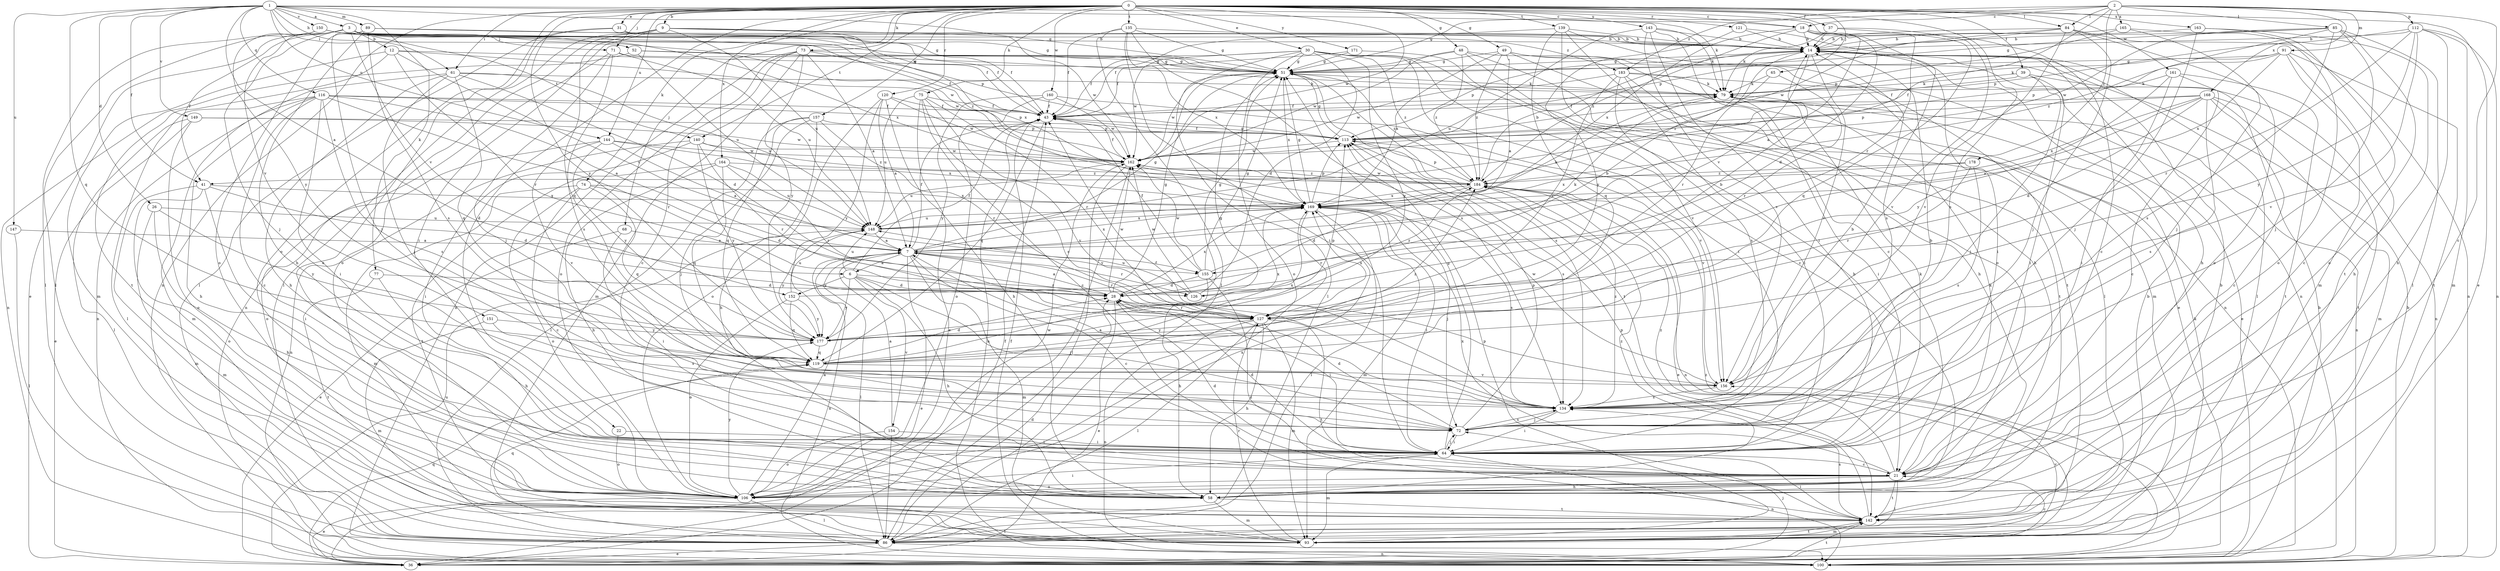 strict digraph  {
0;
1;
2;
3;
6;
7;
9;
12;
14;
18;
21;
22;
26;
28;
30;
31;
36;
37;
39;
41;
43;
48;
49;
51;
52;
58;
61;
64;
65;
68;
71;
72;
73;
74;
75;
77;
79;
84;
85;
86;
89;
91;
93;
100;
106;
112;
113;
116;
119;
120;
121;
126;
127;
134;
135;
139;
140;
142;
143;
144;
147;
148;
149;
150;
151;
152;
154;
155;
156;
157;
160;
161;
162;
163;
164;
165;
168;
169;
171;
177;
178;
183;
184;
0 -> 9  [label=b];
0 -> 18  [label=c];
0 -> 22  [label=d];
0 -> 30  [label=e];
0 -> 31  [label=e];
0 -> 36  [label=e];
0 -> 37  [label=f];
0 -> 39  [label=f];
0 -> 48  [label=g];
0 -> 49  [label=g];
0 -> 61  [label=i];
0 -> 65  [label=j];
0 -> 68  [label=j];
0 -> 71  [label=j];
0 -> 73  [label=k];
0 -> 74  [label=k];
0 -> 75  [label=k];
0 -> 84  [label=l];
0 -> 100  [label=n];
0 -> 106  [label=o];
0 -> 120  [label=r];
0 -> 121  [label=r];
0 -> 126  [label=r];
0 -> 134  [label=s];
0 -> 135  [label=t];
0 -> 139  [label=t];
0 -> 140  [label=t];
0 -> 143  [label=u];
0 -> 144  [label=u];
0 -> 157  [label=w];
0 -> 160  [label=w];
0 -> 161  [label=w];
0 -> 162  [label=w];
0 -> 163  [label=x];
0 -> 164  [label=x];
0 -> 171  [label=y];
0 -> 177  [label=y];
1 -> 3  [label=a];
1 -> 6  [label=a];
1 -> 18  [label=c];
1 -> 26  [label=d];
1 -> 41  [label=f];
1 -> 51  [label=g];
1 -> 52  [label=h];
1 -> 61  [label=i];
1 -> 77  [label=k];
1 -> 79  [label=k];
1 -> 89  [label=m];
1 -> 116  [label=q];
1 -> 119  [label=q];
1 -> 144  [label=u];
1 -> 147  [label=u];
1 -> 149  [label=v];
1 -> 150  [label=v];
2 -> 18  [label=c];
2 -> 21  [label=c];
2 -> 41  [label=f];
2 -> 51  [label=g];
2 -> 84  [label=l];
2 -> 85  [label=l];
2 -> 91  [label=m];
2 -> 112  [label=p];
2 -> 165  [label=x];
2 -> 168  [label=x];
2 -> 178  [label=z];
2 -> 183  [label=z];
3 -> 12  [label=b];
3 -> 36  [label=e];
3 -> 41  [label=f];
3 -> 43  [label=f];
3 -> 51  [label=g];
3 -> 71  [label=j];
3 -> 72  [label=j];
3 -> 86  [label=l];
3 -> 113  [label=p];
3 -> 140  [label=t];
3 -> 151  [label=v];
3 -> 152  [label=v];
3 -> 169  [label=x];
3 -> 183  [label=z];
3 -> 184  [label=z];
6 -> 28  [label=d];
6 -> 43  [label=f];
6 -> 58  [label=h];
6 -> 72  [label=j];
6 -> 126  [label=r];
6 -> 148  [label=u];
6 -> 152  [label=v];
6 -> 154  [label=v];
6 -> 177  [label=y];
7 -> 6  [label=a];
7 -> 21  [label=c];
7 -> 36  [label=e];
7 -> 43  [label=f];
7 -> 51  [label=g];
7 -> 86  [label=l];
7 -> 93  [label=m];
7 -> 100  [label=n];
7 -> 126  [label=r];
7 -> 127  [label=r];
7 -> 155  [label=v];
7 -> 169  [label=x];
9 -> 14  [label=b];
9 -> 64  [label=i];
9 -> 86  [label=l];
9 -> 106  [label=o];
9 -> 119  [label=q];
9 -> 148  [label=u];
9 -> 162  [label=w];
9 -> 169  [label=x];
12 -> 51  [label=g];
12 -> 93  [label=m];
12 -> 127  [label=r];
12 -> 142  [label=t];
12 -> 155  [label=v];
12 -> 162  [label=w];
14 -> 51  [label=g];
14 -> 64  [label=i];
14 -> 86  [label=l];
14 -> 113  [label=p];
14 -> 127  [label=r];
14 -> 155  [label=v];
14 -> 156  [label=v];
18 -> 7  [label=a];
18 -> 14  [label=b];
18 -> 21  [label=c];
18 -> 28  [label=d];
18 -> 134  [label=s];
18 -> 169  [label=x];
18 -> 184  [label=z];
21 -> 28  [label=d];
21 -> 58  [label=h];
21 -> 79  [label=k];
21 -> 86  [label=l];
21 -> 106  [label=o];
21 -> 142  [label=t];
21 -> 169  [label=x];
21 -> 184  [label=z];
22 -> 64  [label=i];
22 -> 106  [label=o];
26 -> 58  [label=h];
26 -> 93  [label=m];
26 -> 148  [label=u];
26 -> 177  [label=y];
28 -> 7  [label=a];
28 -> 36  [label=e];
28 -> 51  [label=g];
28 -> 64  [label=i];
28 -> 127  [label=r];
28 -> 162  [label=w];
28 -> 169  [label=x];
30 -> 21  [label=c];
30 -> 28  [label=d];
30 -> 43  [label=f];
30 -> 51  [label=g];
30 -> 58  [label=h];
30 -> 64  [label=i];
30 -> 86  [label=l];
30 -> 106  [label=o];
30 -> 162  [label=w];
30 -> 177  [label=y];
30 -> 184  [label=z];
31 -> 14  [label=b];
31 -> 43  [label=f];
31 -> 86  [label=l];
31 -> 106  [label=o];
36 -> 14  [label=b];
36 -> 43  [label=f];
36 -> 72  [label=j];
36 -> 119  [label=q];
36 -> 142  [label=t];
36 -> 148  [label=u];
36 -> 184  [label=z];
37 -> 14  [label=b];
37 -> 79  [label=k];
37 -> 119  [label=q];
37 -> 156  [label=v];
39 -> 43  [label=f];
39 -> 64  [label=i];
39 -> 72  [label=j];
39 -> 79  [label=k];
39 -> 100  [label=n];
41 -> 28  [label=d];
41 -> 64  [label=i];
41 -> 93  [label=m];
41 -> 106  [label=o];
41 -> 169  [label=x];
43 -> 100  [label=n];
43 -> 113  [label=p];
43 -> 119  [label=q];
48 -> 36  [label=e];
48 -> 51  [label=g];
48 -> 100  [label=n];
48 -> 156  [label=v];
48 -> 162  [label=w];
48 -> 184  [label=z];
49 -> 7  [label=a];
49 -> 51  [label=g];
49 -> 86  [label=l];
49 -> 93  [label=m];
49 -> 142  [label=t];
49 -> 169  [label=x];
49 -> 184  [label=z];
51 -> 79  [label=k];
51 -> 134  [label=s];
51 -> 142  [label=t];
51 -> 162  [label=w];
51 -> 169  [label=x];
51 -> 184  [label=z];
52 -> 51  [label=g];
52 -> 79  [label=k];
52 -> 100  [label=n];
52 -> 148  [label=u];
58 -> 93  [label=m];
58 -> 142  [label=t];
58 -> 184  [label=z];
61 -> 28  [label=d];
61 -> 58  [label=h];
61 -> 72  [label=j];
61 -> 79  [label=k];
61 -> 100  [label=n];
61 -> 119  [label=q];
61 -> 148  [label=u];
64 -> 21  [label=c];
64 -> 28  [label=d];
64 -> 51  [label=g];
64 -> 72  [label=j];
64 -> 79  [label=k];
64 -> 93  [label=m];
64 -> 100  [label=n];
65 -> 79  [label=k];
65 -> 127  [label=r];
65 -> 184  [label=z];
68 -> 7  [label=a];
68 -> 36  [label=e];
68 -> 64  [label=i];
71 -> 51  [label=g];
71 -> 72  [label=j];
71 -> 100  [label=n];
71 -> 134  [label=s];
71 -> 148  [label=u];
72 -> 14  [label=b];
72 -> 28  [label=d];
72 -> 64  [label=i];
72 -> 113  [label=p];
72 -> 134  [label=s];
73 -> 7  [label=a];
73 -> 21  [label=c];
73 -> 43  [label=f];
73 -> 51  [label=g];
73 -> 93  [label=m];
73 -> 100  [label=n];
73 -> 106  [label=o];
73 -> 177  [label=y];
74 -> 21  [label=c];
74 -> 28  [label=d];
74 -> 93  [label=m];
74 -> 106  [label=o];
74 -> 119  [label=q];
74 -> 169  [label=x];
75 -> 21  [label=c];
75 -> 36  [label=e];
75 -> 43  [label=f];
75 -> 127  [label=r];
75 -> 134  [label=s];
75 -> 148  [label=u];
75 -> 156  [label=v];
77 -> 28  [label=d];
77 -> 58  [label=h];
77 -> 142  [label=t];
79 -> 43  [label=f];
79 -> 64  [label=i];
79 -> 100  [label=n];
84 -> 14  [label=b];
84 -> 72  [label=j];
84 -> 100  [label=n];
84 -> 106  [label=o];
84 -> 113  [label=p];
84 -> 156  [label=v];
84 -> 162  [label=w];
85 -> 14  [label=b];
85 -> 51  [label=g];
85 -> 72  [label=j];
85 -> 86  [label=l];
85 -> 106  [label=o];
85 -> 134  [label=s];
85 -> 162  [label=w];
85 -> 184  [label=z];
86 -> 14  [label=b];
86 -> 28  [label=d];
86 -> 36  [label=e];
86 -> 100  [label=n];
86 -> 119  [label=q];
89 -> 14  [label=b];
89 -> 43  [label=f];
89 -> 58  [label=h];
89 -> 72  [label=j];
89 -> 106  [label=o];
89 -> 134  [label=s];
91 -> 21  [label=c];
91 -> 51  [label=g];
91 -> 58  [label=h];
91 -> 79  [label=k];
91 -> 113  [label=p];
91 -> 142  [label=t];
91 -> 169  [label=x];
93 -> 21  [label=c];
93 -> 79  [label=k];
93 -> 113  [label=p];
93 -> 127  [label=r];
93 -> 142  [label=t];
93 -> 156  [label=v];
100 -> 14  [label=b];
100 -> 43  [label=f];
106 -> 7  [label=a];
106 -> 36  [label=e];
106 -> 64  [label=i];
106 -> 86  [label=l];
106 -> 162  [label=w];
106 -> 169  [label=x];
106 -> 177  [label=y];
112 -> 14  [label=b];
112 -> 58  [label=h];
112 -> 93  [label=m];
112 -> 100  [label=n];
112 -> 113  [label=p];
112 -> 127  [label=r];
112 -> 156  [label=v];
112 -> 177  [label=y];
113 -> 43  [label=f];
113 -> 51  [label=g];
113 -> 134  [label=s];
113 -> 156  [label=v];
113 -> 162  [label=w];
116 -> 7  [label=a];
116 -> 21  [label=c];
116 -> 43  [label=f];
116 -> 58  [label=h];
116 -> 64  [label=i];
116 -> 86  [label=l];
116 -> 93  [label=m];
116 -> 113  [label=p];
116 -> 127  [label=r];
116 -> 134  [label=s];
119 -> 28  [label=d];
119 -> 51  [label=g];
119 -> 156  [label=v];
119 -> 169  [label=x];
119 -> 184  [label=z];
120 -> 7  [label=a];
120 -> 43  [label=f];
120 -> 58  [label=h];
120 -> 106  [label=o];
120 -> 162  [label=w];
120 -> 177  [label=y];
121 -> 14  [label=b];
121 -> 58  [label=h];
121 -> 177  [label=y];
126 -> 51  [label=g];
126 -> 148  [label=u];
126 -> 162  [label=w];
126 -> 184  [label=z];
127 -> 14  [label=b];
127 -> 58  [label=h];
127 -> 86  [label=l];
127 -> 93  [label=m];
127 -> 100  [label=n];
127 -> 142  [label=t];
127 -> 169  [label=x];
127 -> 177  [label=y];
134 -> 7  [label=a];
134 -> 14  [label=b];
134 -> 43  [label=f];
134 -> 64  [label=i];
134 -> 72  [label=j];
134 -> 184  [label=z];
135 -> 14  [label=b];
135 -> 43  [label=f];
135 -> 51  [label=g];
135 -> 64  [label=i];
135 -> 86  [label=l];
135 -> 134  [label=s];
135 -> 169  [label=x];
139 -> 14  [label=b];
139 -> 21  [label=c];
139 -> 43  [label=f];
139 -> 58  [label=h];
139 -> 100  [label=n];
139 -> 119  [label=q];
140 -> 64  [label=i];
140 -> 100  [label=n];
140 -> 127  [label=r];
140 -> 162  [label=w];
140 -> 177  [label=y];
140 -> 184  [label=z];
142 -> 14  [label=b];
142 -> 64  [label=i];
142 -> 86  [label=l];
142 -> 93  [label=m];
142 -> 113  [label=p];
142 -> 134  [label=s];
143 -> 14  [label=b];
143 -> 64  [label=i];
143 -> 79  [label=k];
143 -> 106  [label=o];
143 -> 148  [label=u];
143 -> 156  [label=v];
144 -> 7  [label=a];
144 -> 106  [label=o];
144 -> 156  [label=v];
144 -> 162  [label=w];
144 -> 169  [label=x];
144 -> 177  [label=y];
147 -> 7  [label=a];
147 -> 86  [label=l];
148 -> 7  [label=a];
148 -> 79  [label=k];
148 -> 169  [label=x];
148 -> 177  [label=y];
149 -> 36  [label=e];
149 -> 86  [label=l];
149 -> 106  [label=o];
149 -> 113  [label=p];
149 -> 162  [label=w];
150 -> 14  [label=b];
150 -> 51  [label=g];
150 -> 86  [label=l];
150 -> 162  [label=w];
150 -> 177  [label=y];
151 -> 93  [label=m];
151 -> 134  [label=s];
151 -> 177  [label=y];
152 -> 14  [label=b];
152 -> 106  [label=o];
152 -> 119  [label=q];
152 -> 148  [label=u];
152 -> 177  [label=y];
154 -> 7  [label=a];
154 -> 64  [label=i];
154 -> 86  [label=l];
154 -> 106  [label=o];
155 -> 28  [label=d];
155 -> 43  [label=f];
155 -> 51  [label=g];
155 -> 58  [label=h];
155 -> 79  [label=k];
155 -> 142  [label=t];
155 -> 162  [label=w];
156 -> 134  [label=s];
156 -> 162  [label=w];
157 -> 58  [label=h];
157 -> 72  [label=j];
157 -> 86  [label=l];
157 -> 113  [label=p];
157 -> 119  [label=q];
157 -> 127  [label=r];
160 -> 43  [label=f];
160 -> 106  [label=o];
160 -> 156  [label=v];
160 -> 162  [label=w];
160 -> 177  [label=y];
161 -> 21  [label=c];
161 -> 64  [label=i];
161 -> 79  [label=k];
161 -> 142  [label=t];
161 -> 177  [label=y];
162 -> 43  [label=f];
162 -> 86  [label=l];
162 -> 106  [label=o];
162 -> 148  [label=u];
162 -> 184  [label=z];
163 -> 14  [label=b];
163 -> 72  [label=j];
163 -> 93  [label=m];
163 -> 142  [label=t];
164 -> 58  [label=h];
164 -> 119  [label=q];
164 -> 127  [label=r];
164 -> 142  [label=t];
164 -> 148  [label=u];
164 -> 184  [label=z];
165 -> 14  [label=b];
165 -> 72  [label=j];
165 -> 106  [label=o];
165 -> 113  [label=p];
168 -> 7  [label=a];
168 -> 21  [label=c];
168 -> 28  [label=d];
168 -> 43  [label=f];
168 -> 93  [label=m];
168 -> 113  [label=p];
168 -> 134  [label=s];
168 -> 142  [label=t];
168 -> 169  [label=x];
169 -> 51  [label=g];
169 -> 64  [label=i];
169 -> 72  [label=j];
169 -> 86  [label=l];
169 -> 93  [label=m];
169 -> 113  [label=p];
169 -> 127  [label=r];
169 -> 134  [label=s];
169 -> 148  [label=u];
171 -> 43  [label=f];
171 -> 51  [label=g];
171 -> 58  [label=h];
177 -> 113  [label=p];
177 -> 119  [label=q];
177 -> 169  [label=x];
178 -> 127  [label=r];
178 -> 134  [label=s];
178 -> 169  [label=x];
178 -> 184  [label=z];
183 -> 36  [label=e];
183 -> 64  [label=i];
183 -> 79  [label=k];
183 -> 127  [label=r];
183 -> 134  [label=s];
183 -> 142  [label=t];
183 -> 162  [label=w];
184 -> 14  [label=b];
184 -> 28  [label=d];
184 -> 36  [label=e];
184 -> 100  [label=n];
184 -> 113  [label=p];
184 -> 162  [label=w];
184 -> 169  [label=x];
}

